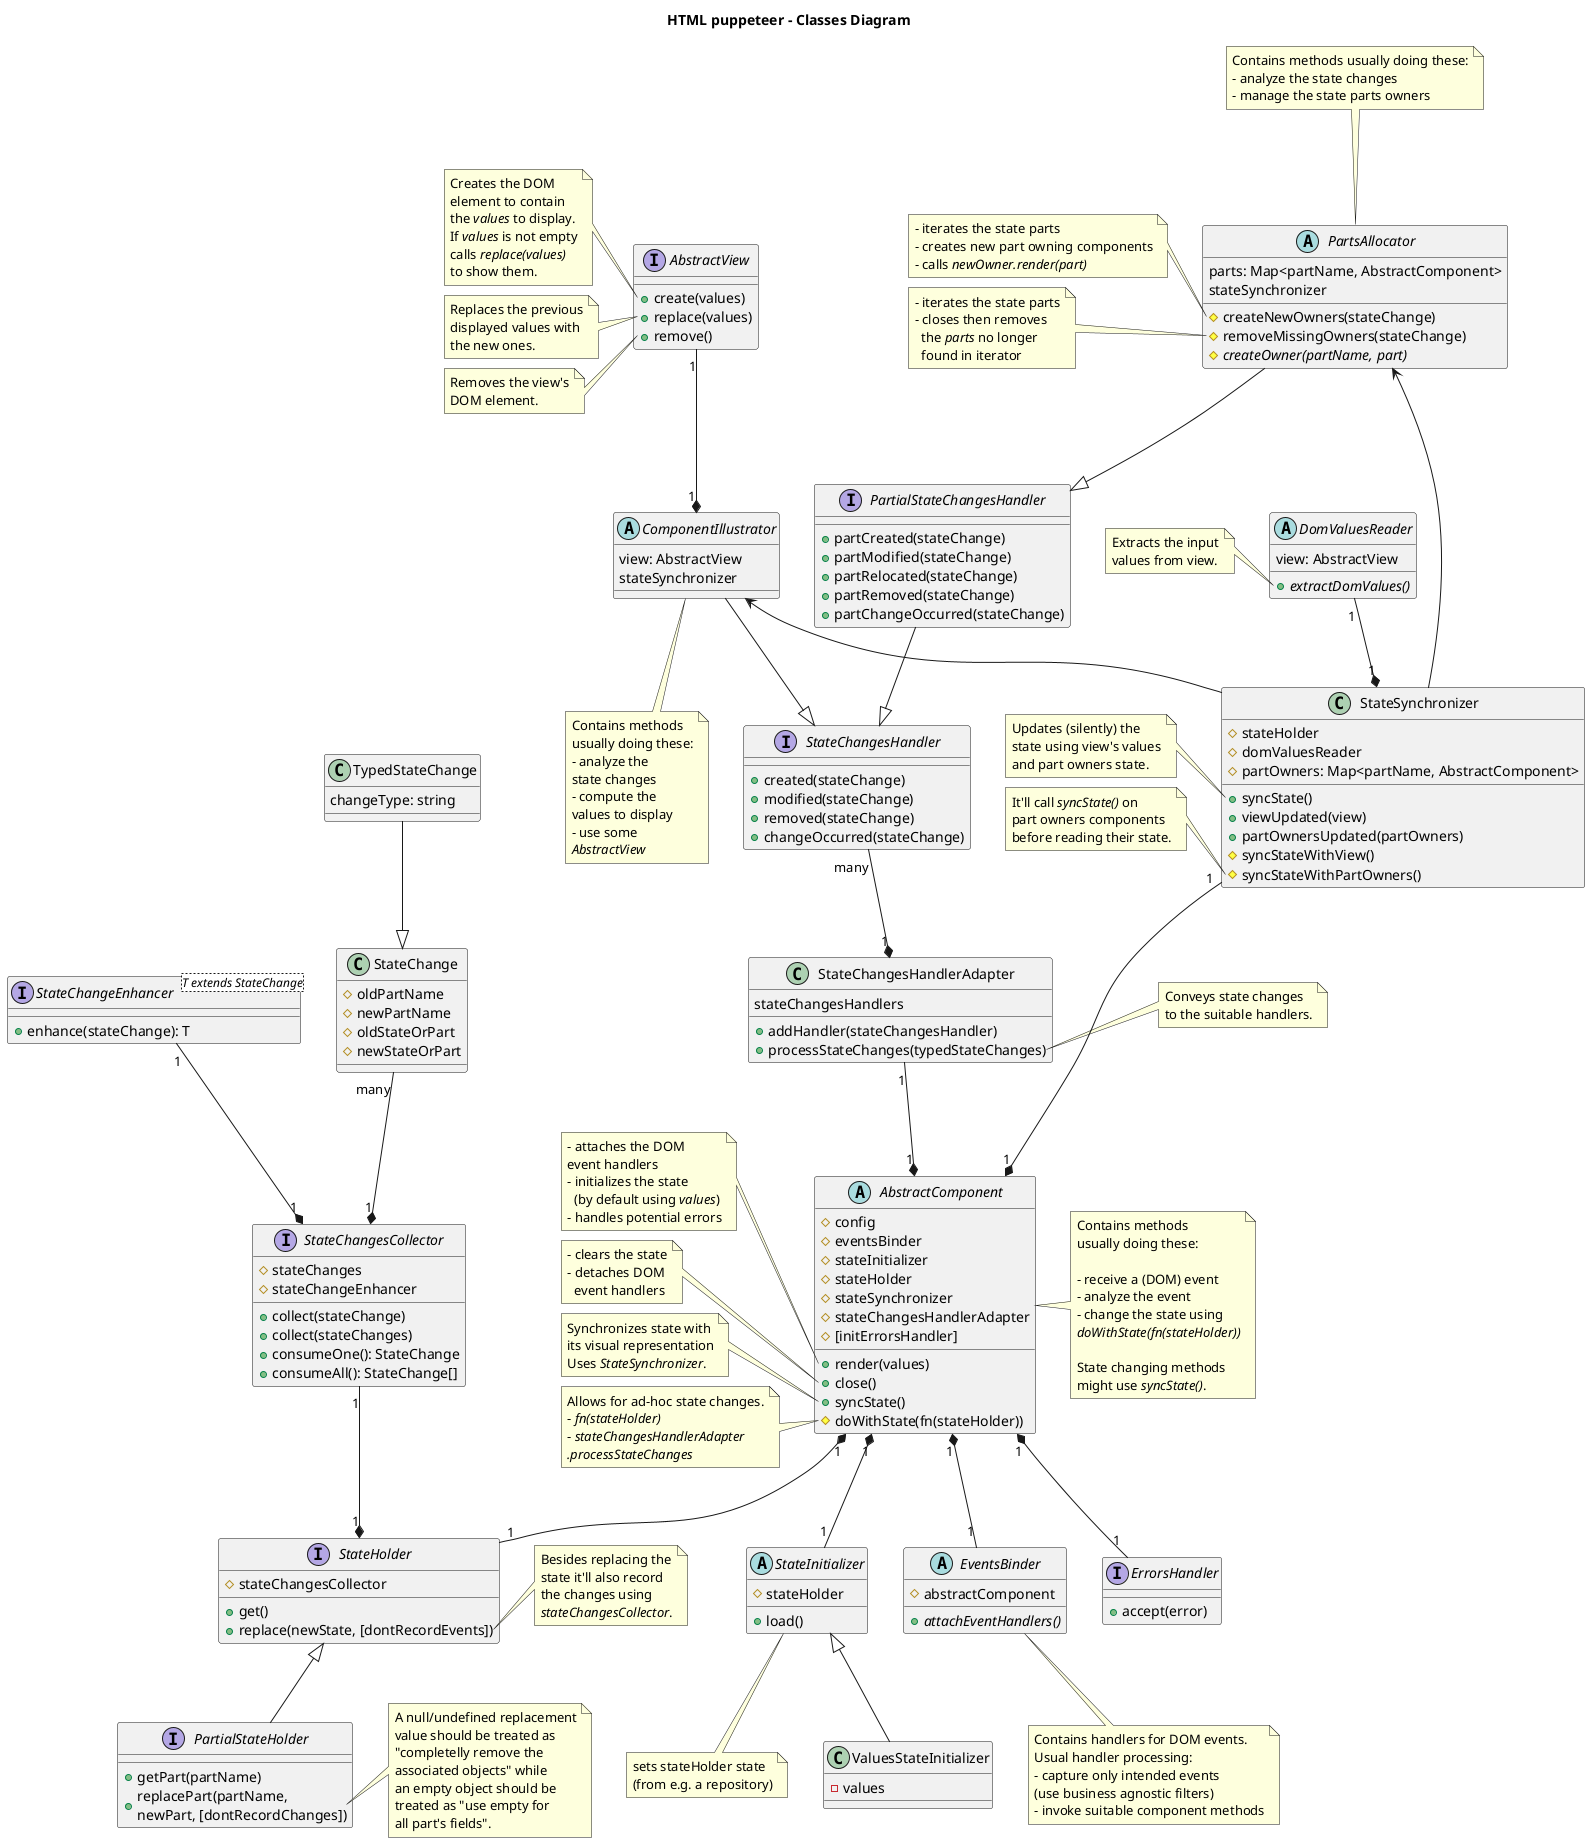 @startuml

title HTML puppeteer - Classes Diagram

abstract EventsBinder {
  #abstractComponent
  {abstract}+attachEventHandlers()
}

note bottom of EventsBinder
  Contains handlers for DOM events.
  Usual handler processing:
  - capture only intended events
  (use business agnostic filters)
  - invoke suitable component methods
end note

abstract AbstractComponent {
  #config
  #eventsBinder
  #stateInitializer
  #stateHolder
  #stateSynchronizer
  #stateChangesHandlerAdapter
  #[initErrorsHandler]
  +render(values)
  +close()
  +syncState()
  #doWithState(fn(stateHolder))
}

note right of AbstractComponent
  Contains methods
  usually doing these:

  - receive a (DOM) event
  - analyze the event
  - change the state using
  <i>doWithState(fn(stateHolder))</i>

  State changing methods
  might use <i>syncState()</i>.
end note

/'note left of AbstractComponent::constructor
<i>config</i> parameter is used
to set/initialize any field.

If too complex <i>config</i> could
actually be a <i>configurer</i> class.

An important <i>config</i> attribute
is the component's DOM element
which usually will already exist.
end note'/

/'note left of AbstractComponent::domElement
Is the component's DOM element
which for parent/root components
will usually already exist.
Part owner components on the
other hand should be able to
create and identify it by only
using the state; e.g. dom
element's id could be <i>partName</i>.
end note'/

note left of AbstractComponent::"render(values)"
- attaches the DOM
event handlers
- initializes the state
  (by default using <i>values</i>)
- handles potential errors
end note

note left of AbstractComponent::"close()"
- clears the state
- detaches DOM
  event handlers
end note

note left of AbstractComponent::syncState
Synchronizes state with
its visual representation
Uses <i>StateSynchronizer</i>.
end note

note left of AbstractComponent::doWithState
Allows for ad-hoc state changes.
- <i>fn(stateHolder)</i>
- <i>stateChangesHandlerAdapter</i>
<i>.processStateChanges</i>
end note

interface ErrorsHandler {
+accept(error)
}

interface AbstractView {
+create(values)
+replace(values)
+remove()
}

note left of AbstractView::create
Creates the DOM
element to contain
the <i>values</i> to display.
If <i>values</i> is not empty
calls <i>replace(values)</i>
to show them.
end note

note left of AbstractView::replace
Replaces the previous
displayed values with
the new ones.
end note

note left of AbstractView::remove
Removes the view's
DOM element.
end note

abstract StateInitializer {
#stateHolder
+load()
}

note bottom of StateInitializer
sets stateHolder state
(from e.g. a repository)
end note

class ValuesStateInitializer {
-values
}

class StateChange {
#oldPartName
#newPartName
#oldStateOrPart
#newStateOrPart
}

class TypedStateChange {
changeType: string
}

interface StateChangeEnhancer<T extends StateChange> {
+enhance(stateChange): T
}

interface StateChangesCollector {
#stateChanges
#stateChangeEnhancer
+collect(stateChange)
+collect(stateChanges)
+consumeOne(): StateChange
+consumeAll(): StateChange[]
}

interface StateHolder {
+get()
+replace(newState, [dontRecordEvents])
#stateChangesCollector
}

note right of StateHolder::replace
Besides replacing the
state it'll also record
the changes using
<i>stateChangesCollector</i>.
end note

interface PartialStateHolder {
+getPart(partName)
+replacePart(partName, \nnewPart, [dontRecordChanges])
}

note right of PartialStateHolder::replacePart {
A null/undefined replacement
value should be treated as
"completelly remove the
associated objects" while
an empty object should be
treated as "use empty for
all part's fields".
}

class StateChangesHandlerAdapter {
stateChangesHandlers
+addHandler(stateChangesHandler)
+processStateChanges(typedStateChanges)
}

/'note left of StateChangesHandlerAdapter::handlerMappingRules
Defaults to:
- map state initialization
(aka creation) to
<i>created(stateChange)</i>
- map state modification
to <i>modified(stateChange)</i>
- map state part (aka section)
modification to
<i>partModified(stateChange)</i>
- map state part removal to
<i>partRemoved(stateChange)</i>
end note'/

note right of StateChangesHandlerAdapter::processStateChanges
Conveys state changes
to the suitable handlers.
end note

interface StateChangesHandler {
+created(stateChange)
+modified(stateChange)
+removed(stateChange)
+changeOccurred(stateChange)
}

interface PartialStateChangesHandler {
+partCreated(stateChange)
+partModified(stateChange)
+partRelocated(stateChange)
+partRemoved(stateChange)
+partChangeOccurred(stateChange)
}

abstract ComponentIllustrator {
view: AbstractView
stateSynchronizer
}

note bottom of ComponentIllustrator
Contains methods
usually doing these:
- analyze the
state changes
- compute the
values to display
- use some
<i>AbstractView</i>
end note

abstract PartsAllocator {
parts: Map<partName, AbstractComponent>
stateSynchronizer
#createNewOwners(stateChange)
#removeMissingOwners(stateChange)
#{abstract}createOwner(partName, part)
}

note top of PartsAllocator
Contains methods usually doing these:
- analyze the state changes
- manage the state parts owners
end note

note left of PartsAllocator::createNewOwners
- iterates the state parts
- creates new part owning components
- calls <i>newOwner.render(part)</i>
end note

note left of PartsAllocator::removeMissingOwners
- iterates the state parts
- closes then removes
  the <i>parts</i> no longer
  found in iterator
end note

class StateSynchronizer {
  #stateHolder
  #domValuesReader
  #partOwners: Map<partName, AbstractComponent>
  +syncState()
  +viewUpdated(view)
  +partOwnersUpdated(partOwners)
  #syncStateWithView()
  #syncStateWithPartOwners()
}

note left of StateSynchronizer::syncState
Updates (silently) the
state using view's values
and part owners state.
end note

note left of StateSynchronizer::syncStateWithPartOwners
It'll call <i>syncState()</i> on
part owners components
before reading their state.
end note

abstract DomValuesReader {
  view: AbstractView
  {abstract}+extractDomValues()
}

note left of DomValuesReader::extractDomValues
Extracts the input
values from view.
end note

AbstractComponent "1" *-down- "1" EventsBinder
AbstractComponent "1" *-down- "1" StateHolder
AbstractComponent "1" *-down- "1" StateInitializer
AbstractComponent "1" *-up- "1" StateChangesHandlerAdapter
StateChangesHandlerAdapter "1" *-up- "many" StateChangesHandler
ComponentIllustrator "1" *-up- "1" AbstractView
PartialStateChangesHandler -down-|> StateChangesHandler
PartsAllocator -down-|> PartialStateChangesHandler
'StateChangesHandler -up-{ AbstractView : might use
'DomValuesReader "1" *-up- "1" AbstractView
StateSynchronizer "1" *-up- "1" DomValuesReader
StateSynchronizer -up-> PartsAllocator
StateSynchronizer -up-> ComponentIllustrator
AbstractComponent "1" *-up- "1" StateSynchronizer
AbstractComponent "1" *-down- "1" ErrorsHandler
'AbstractComponent "1" *-right- "1" PartsAllocator
PartialStateHolder -up-|> StateHolder
StateHolder "1" *-up- "1" StateChangesCollector
StateChangesCollector "1" *-up- "many" StateChange
ComponentIllustrator --|> StateChangesHandler
TypedStateChange -down-|> StateChange
'PartsAllocator -down-> StateHolder
ValuesStateInitializer -up-|> StateInitializer
StateChangesCollector "1" *-up- "1" StateChangeEnhancer

/'note as setElement
<i>domElement</i>
is the component's
(root) DOM element
end note

ComponentIllustrator .. setElement
setElement .. DomValuesReader'/

@enduml
